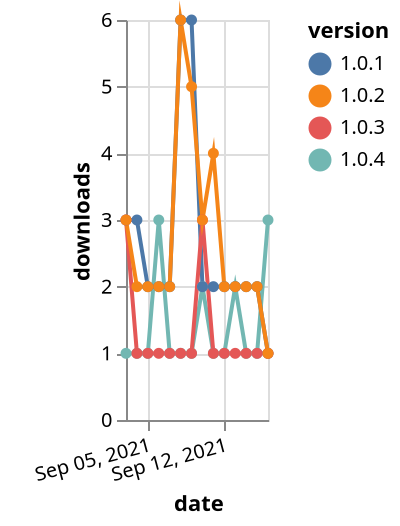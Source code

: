{"$schema": "https://vega.github.io/schema/vega-lite/v5.json", "description": "A simple bar chart with embedded data.", "data": {"values": [{"date": "2021-09-03", "total": 254, "delta": 1, "version": "1.0.4"}, {"date": "2021-09-04", "total": 255, "delta": 1, "version": "1.0.4"}, {"date": "2021-09-05", "total": 256, "delta": 1, "version": "1.0.4"}, {"date": "2021-09-06", "total": 259, "delta": 3, "version": "1.0.4"}, {"date": "2021-09-07", "total": 260, "delta": 1, "version": "1.0.4"}, {"date": "2021-09-08", "total": 261, "delta": 1, "version": "1.0.4"}, {"date": "2021-09-09", "total": 262, "delta": 1, "version": "1.0.4"}, {"date": "2021-09-10", "total": 264, "delta": 2, "version": "1.0.4"}, {"date": "2021-09-11", "total": 265, "delta": 1, "version": "1.0.4"}, {"date": "2021-09-12", "total": 266, "delta": 1, "version": "1.0.4"}, {"date": "2021-09-13", "total": 268, "delta": 2, "version": "1.0.4"}, {"date": "2021-09-14", "total": 269, "delta": 1, "version": "1.0.4"}, {"date": "2021-09-15", "total": 270, "delta": 1, "version": "1.0.4"}, {"date": "2021-09-16", "total": 273, "delta": 3, "version": "1.0.4"}, {"date": "2021-09-03", "total": 4035, "delta": 3, "version": "1.0.1"}, {"date": "2021-09-04", "total": 4038, "delta": 3, "version": "1.0.1"}, {"date": "2021-09-05", "total": 4040, "delta": 2, "version": "1.0.1"}, {"date": "2021-09-06", "total": 4042, "delta": 2, "version": "1.0.1"}, {"date": "2021-09-07", "total": 4044, "delta": 2, "version": "1.0.1"}, {"date": "2021-09-08", "total": 4050, "delta": 6, "version": "1.0.1"}, {"date": "2021-09-09", "total": 4056, "delta": 6, "version": "1.0.1"}, {"date": "2021-09-10", "total": 4058, "delta": 2, "version": "1.0.1"}, {"date": "2021-09-11", "total": 4060, "delta": 2, "version": "1.0.1"}, {"date": "2021-09-12", "total": 4062, "delta": 2, "version": "1.0.1"}, {"date": "2021-09-13", "total": 4064, "delta": 2, "version": "1.0.1"}, {"date": "2021-09-14", "total": 4066, "delta": 2, "version": "1.0.1"}, {"date": "2021-09-15", "total": 4068, "delta": 2, "version": "1.0.1"}, {"date": "2021-09-16", "total": 4069, "delta": 1, "version": "1.0.1"}, {"date": "2021-09-03", "total": 289, "delta": 3, "version": "1.0.3"}, {"date": "2021-09-04", "total": 290, "delta": 1, "version": "1.0.3"}, {"date": "2021-09-05", "total": 291, "delta": 1, "version": "1.0.3"}, {"date": "2021-09-06", "total": 292, "delta": 1, "version": "1.0.3"}, {"date": "2021-09-07", "total": 293, "delta": 1, "version": "1.0.3"}, {"date": "2021-09-08", "total": 294, "delta": 1, "version": "1.0.3"}, {"date": "2021-09-09", "total": 295, "delta": 1, "version": "1.0.3"}, {"date": "2021-09-10", "total": 298, "delta": 3, "version": "1.0.3"}, {"date": "2021-09-11", "total": 299, "delta": 1, "version": "1.0.3"}, {"date": "2021-09-12", "total": 300, "delta": 1, "version": "1.0.3"}, {"date": "2021-09-13", "total": 301, "delta": 1, "version": "1.0.3"}, {"date": "2021-09-14", "total": 302, "delta": 1, "version": "1.0.3"}, {"date": "2021-09-15", "total": 303, "delta": 1, "version": "1.0.3"}, {"date": "2021-09-16", "total": 304, "delta": 1, "version": "1.0.3"}, {"date": "2021-09-03", "total": 3902, "delta": 3, "version": "1.0.2"}, {"date": "2021-09-04", "total": 3904, "delta": 2, "version": "1.0.2"}, {"date": "2021-09-05", "total": 3906, "delta": 2, "version": "1.0.2"}, {"date": "2021-09-06", "total": 3908, "delta": 2, "version": "1.0.2"}, {"date": "2021-09-07", "total": 3910, "delta": 2, "version": "1.0.2"}, {"date": "2021-09-08", "total": 3916, "delta": 6, "version": "1.0.2"}, {"date": "2021-09-09", "total": 3921, "delta": 5, "version": "1.0.2"}, {"date": "2021-09-10", "total": 3924, "delta": 3, "version": "1.0.2"}, {"date": "2021-09-11", "total": 3928, "delta": 4, "version": "1.0.2"}, {"date": "2021-09-12", "total": 3930, "delta": 2, "version": "1.0.2"}, {"date": "2021-09-13", "total": 3932, "delta": 2, "version": "1.0.2"}, {"date": "2021-09-14", "total": 3934, "delta": 2, "version": "1.0.2"}, {"date": "2021-09-15", "total": 3936, "delta": 2, "version": "1.0.2"}, {"date": "2021-09-16", "total": 3937, "delta": 1, "version": "1.0.2"}]}, "width": "container", "mark": {"type": "line", "point": {"filled": true}}, "encoding": {"x": {"field": "date", "type": "temporal", "timeUnit": "yearmonthdate", "title": "date", "axis": {"labelAngle": -15}}, "y": {"field": "delta", "type": "quantitative", "title": "downloads"}, "color": {"field": "version", "type": "nominal"}, "tooltip": {"field": "delta"}}}